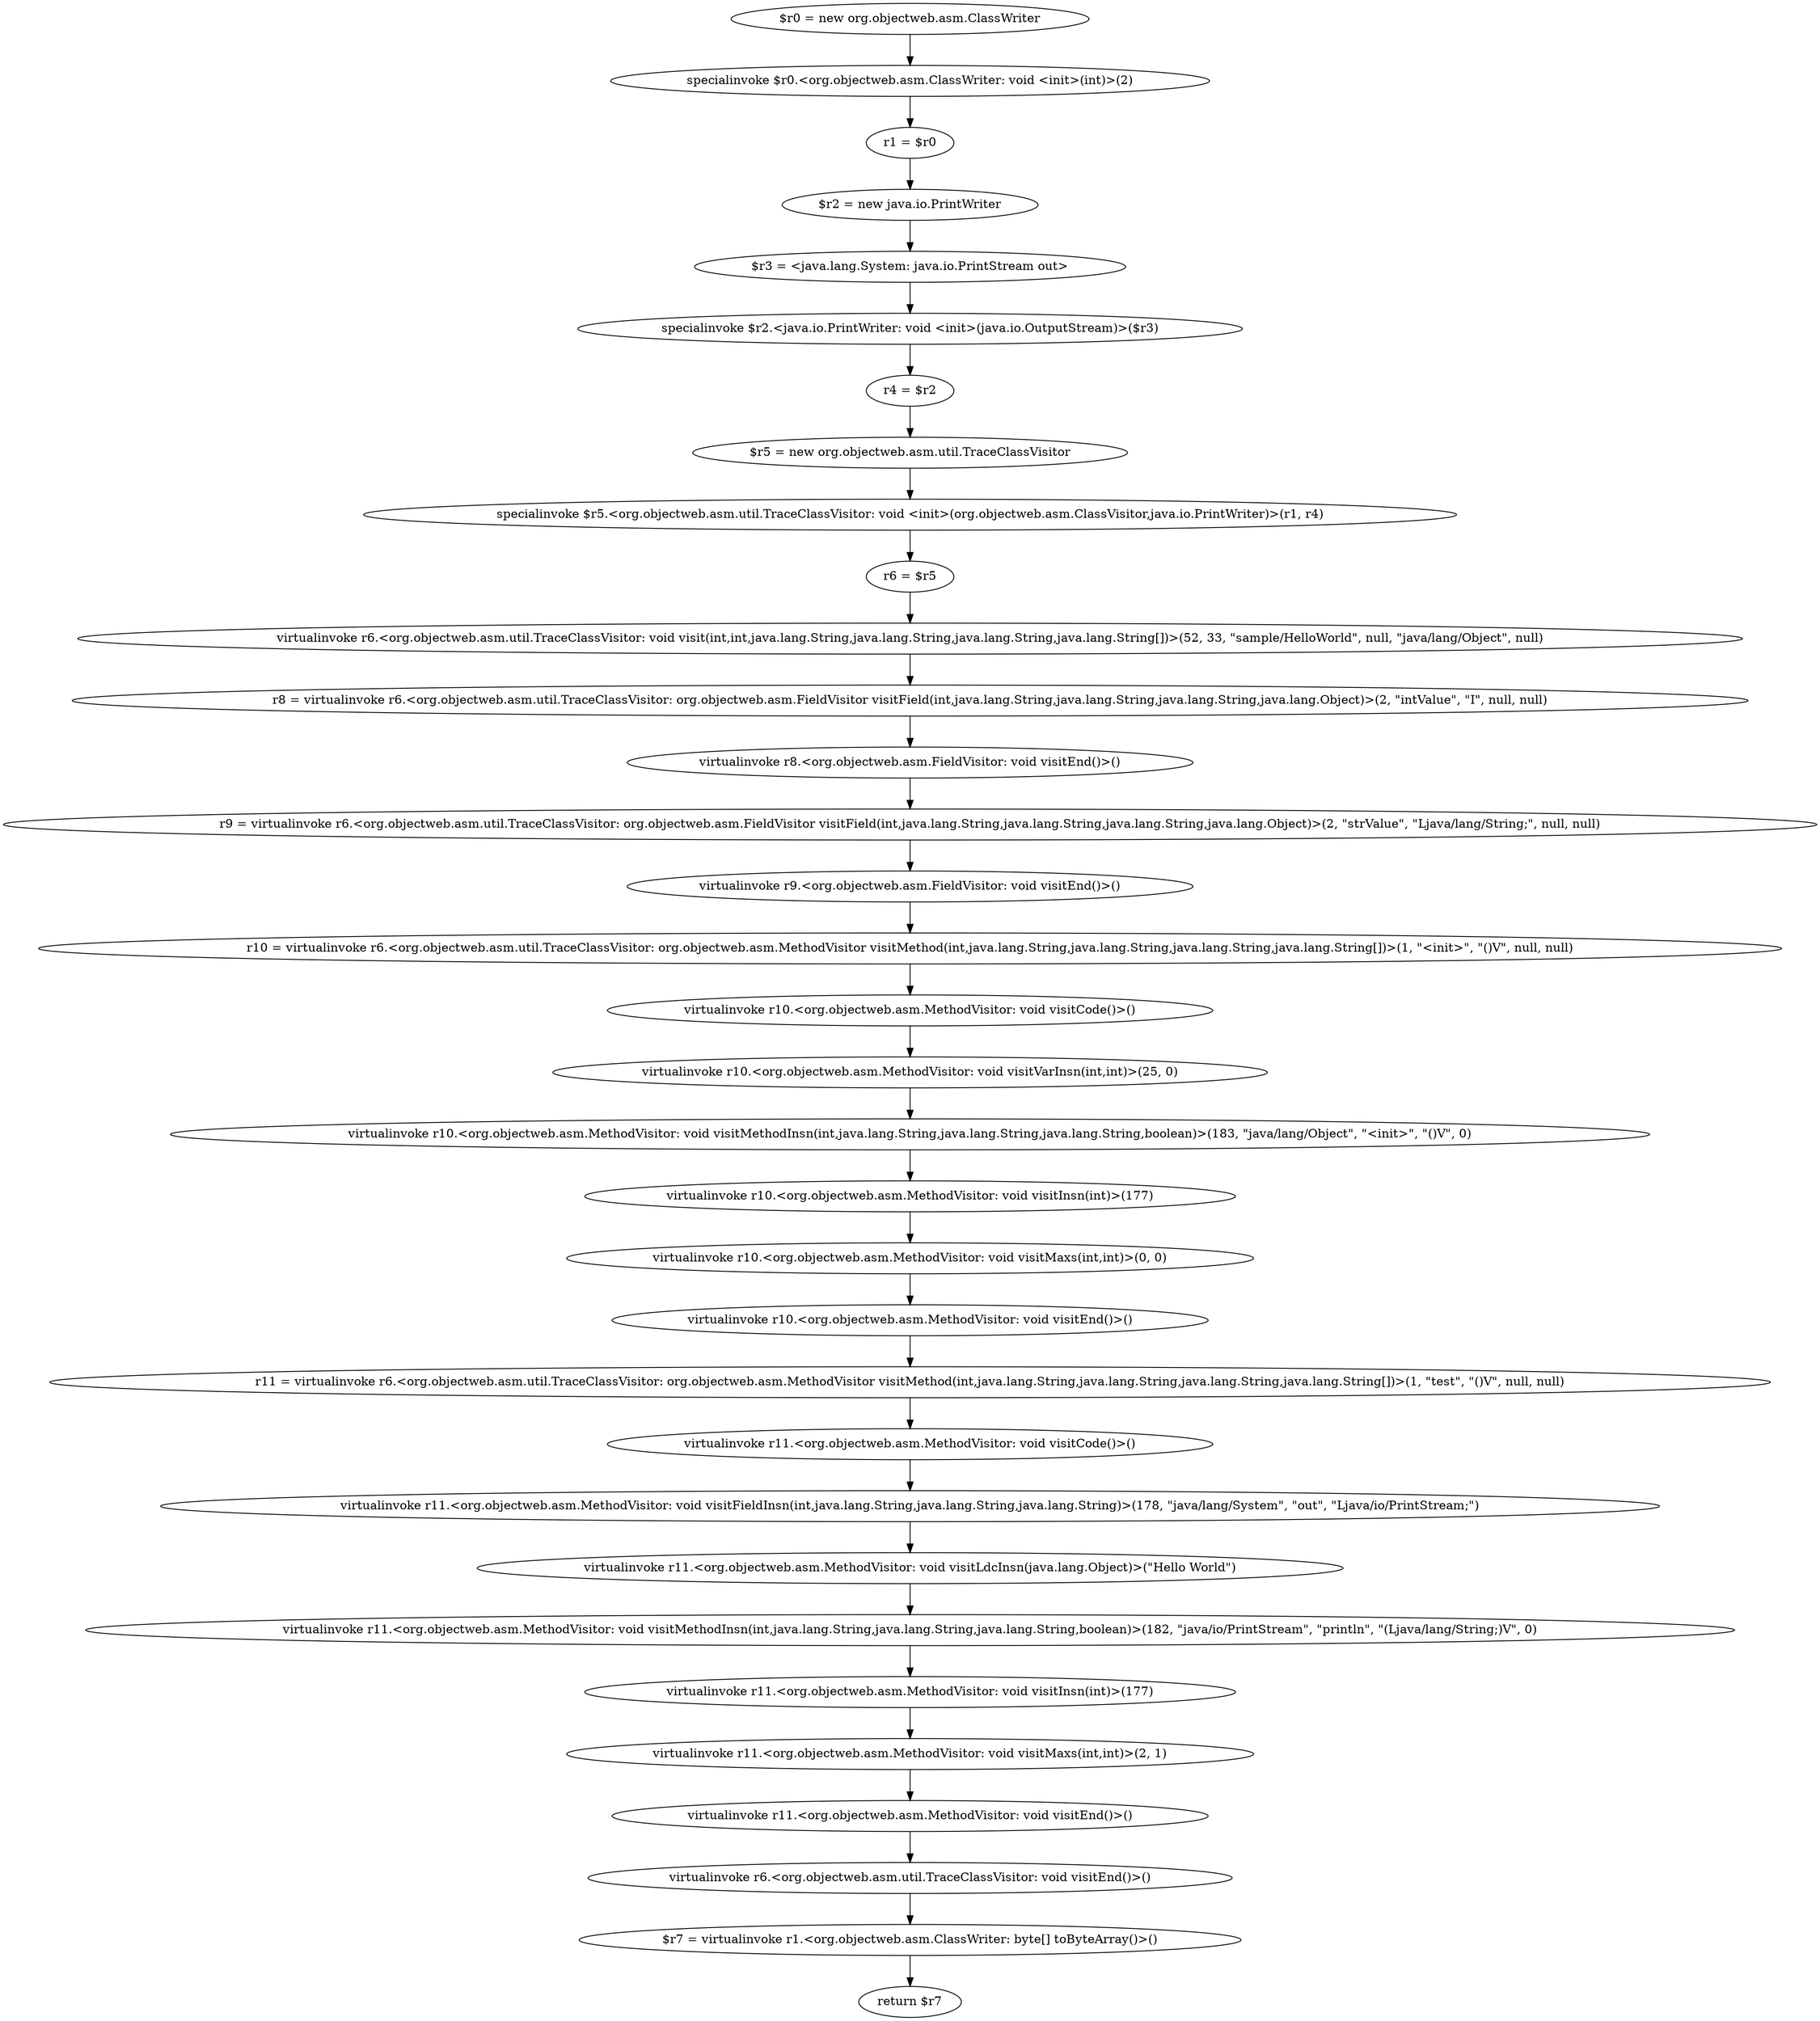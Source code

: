 digraph "unitGraph" {
    "$r0 = new org.objectweb.asm.ClassWriter"
    "specialinvoke $r0.<org.objectweb.asm.ClassWriter: void <init>(int)>(2)"
    "r1 = $r0"
    "$r2 = new java.io.PrintWriter"
    "$r3 = <java.lang.System: java.io.PrintStream out>"
    "specialinvoke $r2.<java.io.PrintWriter: void <init>(java.io.OutputStream)>($r3)"
    "r4 = $r2"
    "$r5 = new org.objectweb.asm.util.TraceClassVisitor"
    "specialinvoke $r5.<org.objectweb.asm.util.TraceClassVisitor: void <init>(org.objectweb.asm.ClassVisitor,java.io.PrintWriter)>(r1, r4)"
    "r6 = $r5"
    "virtualinvoke r6.<org.objectweb.asm.util.TraceClassVisitor: void visit(int,int,java.lang.String,java.lang.String,java.lang.String,java.lang.String[])>(52, 33, \"sample/HelloWorld\", null, \"java/lang/Object\", null)"
    "r8 = virtualinvoke r6.<org.objectweb.asm.util.TraceClassVisitor: org.objectweb.asm.FieldVisitor visitField(int,java.lang.String,java.lang.String,java.lang.String,java.lang.Object)>(2, \"intValue\", \"I\", null, null)"
    "virtualinvoke r8.<org.objectweb.asm.FieldVisitor: void visitEnd()>()"
    "r9 = virtualinvoke r6.<org.objectweb.asm.util.TraceClassVisitor: org.objectweb.asm.FieldVisitor visitField(int,java.lang.String,java.lang.String,java.lang.String,java.lang.Object)>(2, \"strValue\", \"Ljava/lang/String;\", null, null)"
    "virtualinvoke r9.<org.objectweb.asm.FieldVisitor: void visitEnd()>()"
    "r10 = virtualinvoke r6.<org.objectweb.asm.util.TraceClassVisitor: org.objectweb.asm.MethodVisitor visitMethod(int,java.lang.String,java.lang.String,java.lang.String,java.lang.String[])>(1, \"<init>\", \"()V\", null, null)"
    "virtualinvoke r10.<org.objectweb.asm.MethodVisitor: void visitCode()>()"
    "virtualinvoke r10.<org.objectweb.asm.MethodVisitor: void visitVarInsn(int,int)>(25, 0)"
    "virtualinvoke r10.<org.objectweb.asm.MethodVisitor: void visitMethodInsn(int,java.lang.String,java.lang.String,java.lang.String,boolean)>(183, \"java/lang/Object\", \"<init>\", \"()V\", 0)"
    "virtualinvoke r10.<org.objectweb.asm.MethodVisitor: void visitInsn(int)>(177)"
    "virtualinvoke r10.<org.objectweb.asm.MethodVisitor: void visitMaxs(int,int)>(0, 0)"
    "virtualinvoke r10.<org.objectweb.asm.MethodVisitor: void visitEnd()>()"
    "r11 = virtualinvoke r6.<org.objectweb.asm.util.TraceClassVisitor: org.objectweb.asm.MethodVisitor visitMethod(int,java.lang.String,java.lang.String,java.lang.String,java.lang.String[])>(1, \"test\", \"()V\", null, null)"
    "virtualinvoke r11.<org.objectweb.asm.MethodVisitor: void visitCode()>()"
    "virtualinvoke r11.<org.objectweb.asm.MethodVisitor: void visitFieldInsn(int,java.lang.String,java.lang.String,java.lang.String)>(178, \"java/lang/System\", \"out\", \"Ljava/io/PrintStream;\")"
    "virtualinvoke r11.<org.objectweb.asm.MethodVisitor: void visitLdcInsn(java.lang.Object)>(\"Hello World\")"
    "virtualinvoke r11.<org.objectweb.asm.MethodVisitor: void visitMethodInsn(int,java.lang.String,java.lang.String,java.lang.String,boolean)>(182, \"java/io/PrintStream\", \"println\", \"(Ljava/lang/String;)V\", 0)"
    "virtualinvoke r11.<org.objectweb.asm.MethodVisitor: void visitInsn(int)>(177)"
    "virtualinvoke r11.<org.objectweb.asm.MethodVisitor: void visitMaxs(int,int)>(2, 1)"
    "virtualinvoke r11.<org.objectweb.asm.MethodVisitor: void visitEnd()>()"
    "virtualinvoke r6.<org.objectweb.asm.util.TraceClassVisitor: void visitEnd()>()"
    "$r7 = virtualinvoke r1.<org.objectweb.asm.ClassWriter: byte[] toByteArray()>()"
    "return $r7"
    "$r0 = new org.objectweb.asm.ClassWriter"->"specialinvoke $r0.<org.objectweb.asm.ClassWriter: void <init>(int)>(2)";
    "specialinvoke $r0.<org.objectweb.asm.ClassWriter: void <init>(int)>(2)"->"r1 = $r0";
    "r1 = $r0"->"$r2 = new java.io.PrintWriter";
    "$r2 = new java.io.PrintWriter"->"$r3 = <java.lang.System: java.io.PrintStream out>";
    "$r3 = <java.lang.System: java.io.PrintStream out>"->"specialinvoke $r2.<java.io.PrintWriter: void <init>(java.io.OutputStream)>($r3)";
    "specialinvoke $r2.<java.io.PrintWriter: void <init>(java.io.OutputStream)>($r3)"->"r4 = $r2";
    "r4 = $r2"->"$r5 = new org.objectweb.asm.util.TraceClassVisitor";
    "$r5 = new org.objectweb.asm.util.TraceClassVisitor"->"specialinvoke $r5.<org.objectweb.asm.util.TraceClassVisitor: void <init>(org.objectweb.asm.ClassVisitor,java.io.PrintWriter)>(r1, r4)";
    "specialinvoke $r5.<org.objectweb.asm.util.TraceClassVisitor: void <init>(org.objectweb.asm.ClassVisitor,java.io.PrintWriter)>(r1, r4)"->"r6 = $r5";
    "r6 = $r5"->"virtualinvoke r6.<org.objectweb.asm.util.TraceClassVisitor: void visit(int,int,java.lang.String,java.lang.String,java.lang.String,java.lang.String[])>(52, 33, \"sample/HelloWorld\", null, \"java/lang/Object\", null)";
    "virtualinvoke r6.<org.objectweb.asm.util.TraceClassVisitor: void visit(int,int,java.lang.String,java.lang.String,java.lang.String,java.lang.String[])>(52, 33, \"sample/HelloWorld\", null, \"java/lang/Object\", null)"->"r8 = virtualinvoke r6.<org.objectweb.asm.util.TraceClassVisitor: org.objectweb.asm.FieldVisitor visitField(int,java.lang.String,java.lang.String,java.lang.String,java.lang.Object)>(2, \"intValue\", \"I\", null, null)";
    "r8 = virtualinvoke r6.<org.objectweb.asm.util.TraceClassVisitor: org.objectweb.asm.FieldVisitor visitField(int,java.lang.String,java.lang.String,java.lang.String,java.lang.Object)>(2, \"intValue\", \"I\", null, null)"->"virtualinvoke r8.<org.objectweb.asm.FieldVisitor: void visitEnd()>()";
    "virtualinvoke r8.<org.objectweb.asm.FieldVisitor: void visitEnd()>()"->"r9 = virtualinvoke r6.<org.objectweb.asm.util.TraceClassVisitor: org.objectweb.asm.FieldVisitor visitField(int,java.lang.String,java.lang.String,java.lang.String,java.lang.Object)>(2, \"strValue\", \"Ljava/lang/String;\", null, null)";
    "r9 = virtualinvoke r6.<org.objectweb.asm.util.TraceClassVisitor: org.objectweb.asm.FieldVisitor visitField(int,java.lang.String,java.lang.String,java.lang.String,java.lang.Object)>(2, \"strValue\", \"Ljava/lang/String;\", null, null)"->"virtualinvoke r9.<org.objectweb.asm.FieldVisitor: void visitEnd()>()";
    "virtualinvoke r9.<org.objectweb.asm.FieldVisitor: void visitEnd()>()"->"r10 = virtualinvoke r6.<org.objectweb.asm.util.TraceClassVisitor: org.objectweb.asm.MethodVisitor visitMethod(int,java.lang.String,java.lang.String,java.lang.String,java.lang.String[])>(1, \"<init>\", \"()V\", null, null)";
    "r10 = virtualinvoke r6.<org.objectweb.asm.util.TraceClassVisitor: org.objectweb.asm.MethodVisitor visitMethod(int,java.lang.String,java.lang.String,java.lang.String,java.lang.String[])>(1, \"<init>\", \"()V\", null, null)"->"virtualinvoke r10.<org.objectweb.asm.MethodVisitor: void visitCode()>()";
    "virtualinvoke r10.<org.objectweb.asm.MethodVisitor: void visitCode()>()"->"virtualinvoke r10.<org.objectweb.asm.MethodVisitor: void visitVarInsn(int,int)>(25, 0)";
    "virtualinvoke r10.<org.objectweb.asm.MethodVisitor: void visitVarInsn(int,int)>(25, 0)"->"virtualinvoke r10.<org.objectweb.asm.MethodVisitor: void visitMethodInsn(int,java.lang.String,java.lang.String,java.lang.String,boolean)>(183, \"java/lang/Object\", \"<init>\", \"()V\", 0)";
    "virtualinvoke r10.<org.objectweb.asm.MethodVisitor: void visitMethodInsn(int,java.lang.String,java.lang.String,java.lang.String,boolean)>(183, \"java/lang/Object\", \"<init>\", \"()V\", 0)"->"virtualinvoke r10.<org.objectweb.asm.MethodVisitor: void visitInsn(int)>(177)";
    "virtualinvoke r10.<org.objectweb.asm.MethodVisitor: void visitInsn(int)>(177)"->"virtualinvoke r10.<org.objectweb.asm.MethodVisitor: void visitMaxs(int,int)>(0, 0)";
    "virtualinvoke r10.<org.objectweb.asm.MethodVisitor: void visitMaxs(int,int)>(0, 0)"->"virtualinvoke r10.<org.objectweb.asm.MethodVisitor: void visitEnd()>()";
    "virtualinvoke r10.<org.objectweb.asm.MethodVisitor: void visitEnd()>()"->"r11 = virtualinvoke r6.<org.objectweb.asm.util.TraceClassVisitor: org.objectweb.asm.MethodVisitor visitMethod(int,java.lang.String,java.lang.String,java.lang.String,java.lang.String[])>(1, \"test\", \"()V\", null, null)";
    "r11 = virtualinvoke r6.<org.objectweb.asm.util.TraceClassVisitor: org.objectweb.asm.MethodVisitor visitMethod(int,java.lang.String,java.lang.String,java.lang.String,java.lang.String[])>(1, \"test\", \"()V\", null, null)"->"virtualinvoke r11.<org.objectweb.asm.MethodVisitor: void visitCode()>()";
    "virtualinvoke r11.<org.objectweb.asm.MethodVisitor: void visitCode()>()"->"virtualinvoke r11.<org.objectweb.asm.MethodVisitor: void visitFieldInsn(int,java.lang.String,java.lang.String,java.lang.String)>(178, \"java/lang/System\", \"out\", \"Ljava/io/PrintStream;\")";
    "virtualinvoke r11.<org.objectweb.asm.MethodVisitor: void visitFieldInsn(int,java.lang.String,java.lang.String,java.lang.String)>(178, \"java/lang/System\", \"out\", \"Ljava/io/PrintStream;\")"->"virtualinvoke r11.<org.objectweb.asm.MethodVisitor: void visitLdcInsn(java.lang.Object)>(\"Hello World\")";
    "virtualinvoke r11.<org.objectweb.asm.MethodVisitor: void visitLdcInsn(java.lang.Object)>(\"Hello World\")"->"virtualinvoke r11.<org.objectweb.asm.MethodVisitor: void visitMethodInsn(int,java.lang.String,java.lang.String,java.lang.String,boolean)>(182, \"java/io/PrintStream\", \"println\", \"(Ljava/lang/String;)V\", 0)";
    "virtualinvoke r11.<org.objectweb.asm.MethodVisitor: void visitMethodInsn(int,java.lang.String,java.lang.String,java.lang.String,boolean)>(182, \"java/io/PrintStream\", \"println\", \"(Ljava/lang/String;)V\", 0)"->"virtualinvoke r11.<org.objectweb.asm.MethodVisitor: void visitInsn(int)>(177)";
    "virtualinvoke r11.<org.objectweb.asm.MethodVisitor: void visitInsn(int)>(177)"->"virtualinvoke r11.<org.objectweb.asm.MethodVisitor: void visitMaxs(int,int)>(2, 1)";
    "virtualinvoke r11.<org.objectweb.asm.MethodVisitor: void visitMaxs(int,int)>(2, 1)"->"virtualinvoke r11.<org.objectweb.asm.MethodVisitor: void visitEnd()>()";
    "virtualinvoke r11.<org.objectweb.asm.MethodVisitor: void visitEnd()>()"->"virtualinvoke r6.<org.objectweb.asm.util.TraceClassVisitor: void visitEnd()>()";
    "virtualinvoke r6.<org.objectweb.asm.util.TraceClassVisitor: void visitEnd()>()"->"$r7 = virtualinvoke r1.<org.objectweb.asm.ClassWriter: byte[] toByteArray()>()";
    "$r7 = virtualinvoke r1.<org.objectweb.asm.ClassWriter: byte[] toByteArray()>()"->"return $r7";
}
